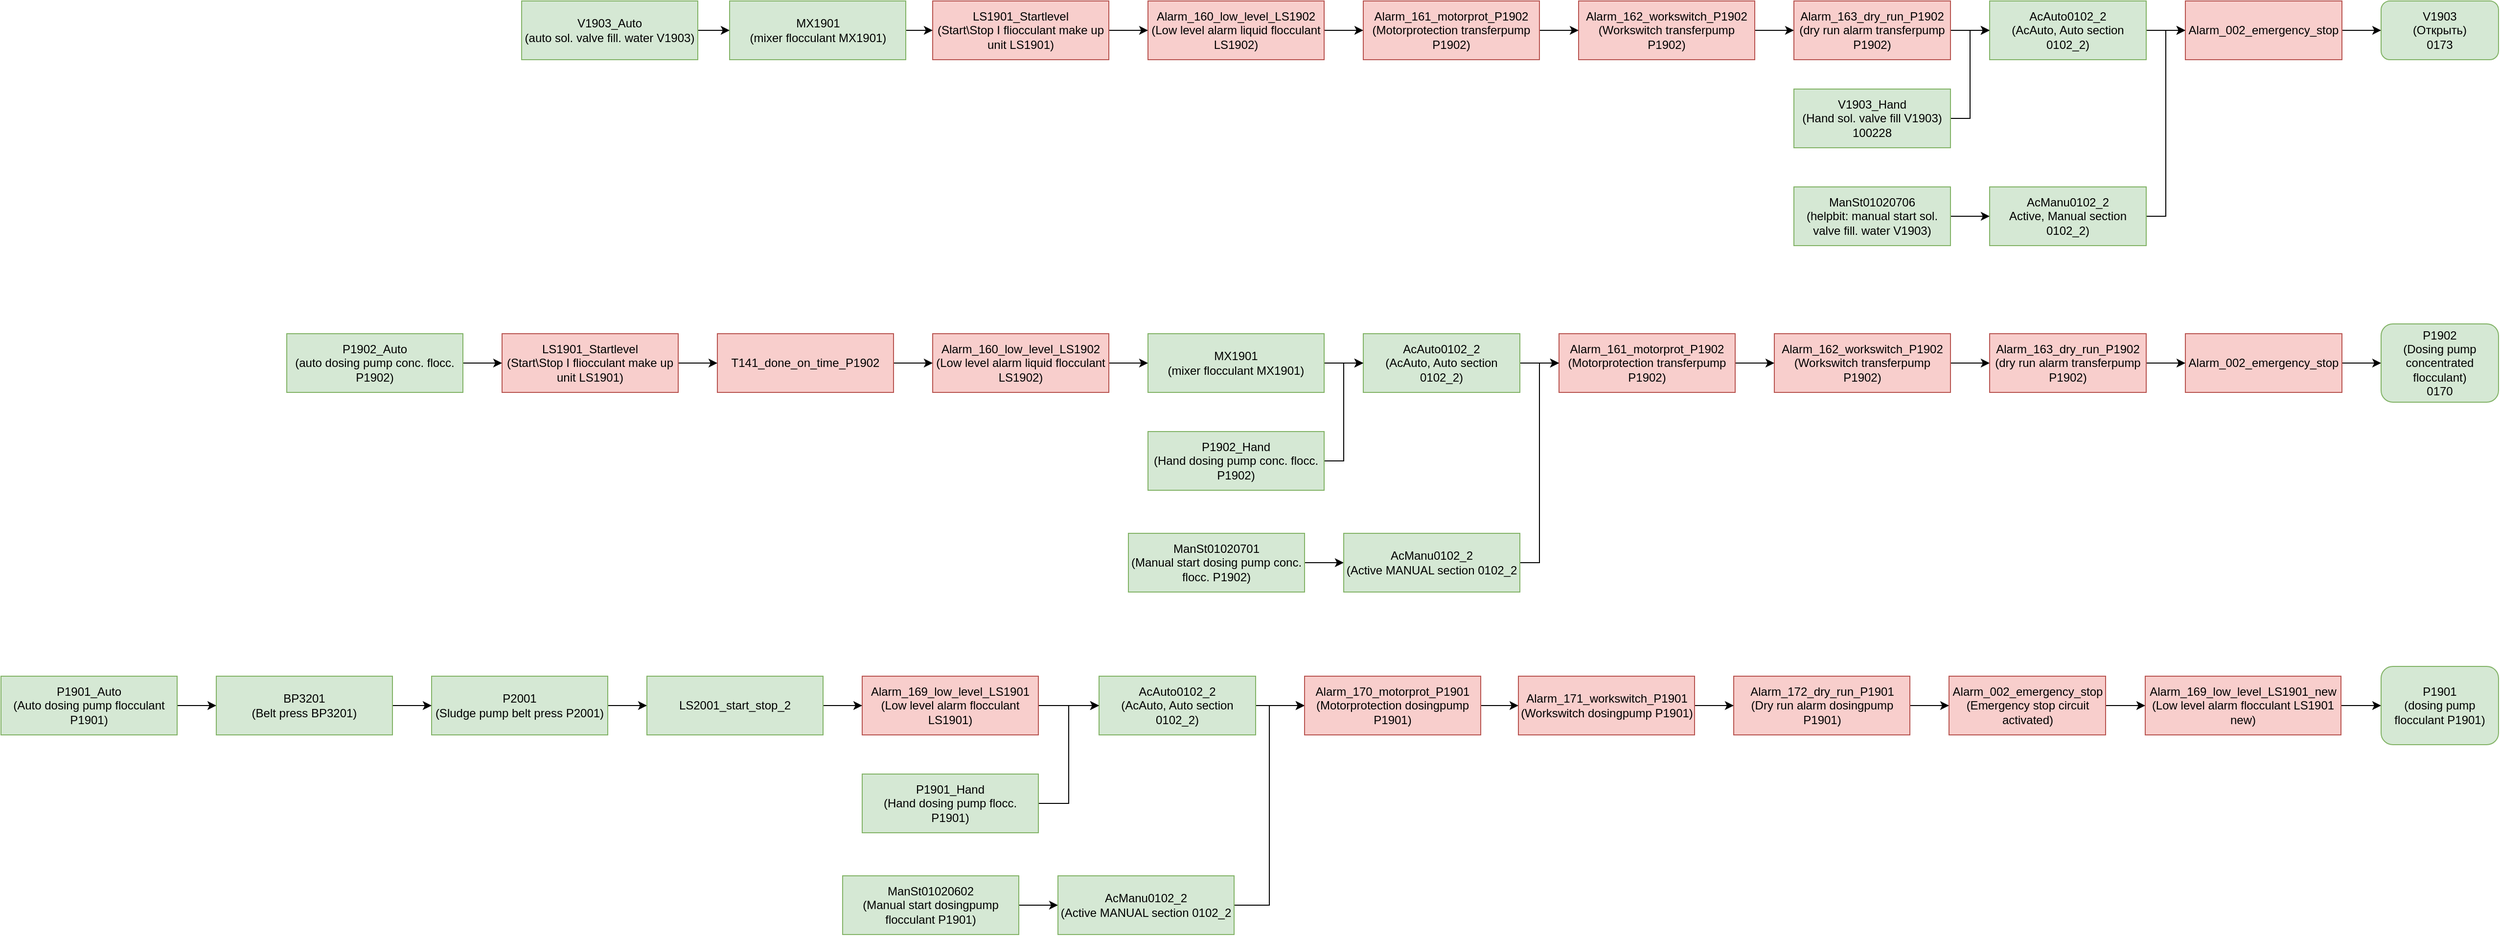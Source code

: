 <mxfile version="10.9.6" type="github"><diagram id="_DR3HkVPAOFvhuubd5vf" name="Страница 1"><mxGraphModel dx="4436" dy="936" grid="1" gridSize="10" guides="1" tooltips="1" connect="1" arrows="1" fold="1" page="1" pageScale="1" pageWidth="827" pageHeight="1169" math="0" shadow="0"><root><mxCell id="0"/><mxCell id="1" parent="0"/><mxCell id="QBD65gSMmwmU_SS30ck2-12" value="V1903&lt;br&gt;(Открыть)&lt;br&gt;0173" style="rounded=1;whiteSpace=wrap;html=1;fillColor=#d5e8d4;strokeColor=#82b366;" parent="1" vertex="1"><mxGeometry x="680" y="40" width="120" height="60" as="geometry"/></mxCell><mxCell id="QBD65gSMmwmU_SS30ck2-31" style="edgeStyle=orthogonalEdgeStyle;rounded=0;orthogonalLoop=1;jettySize=auto;html=1;entryX=0;entryY=0.5;entryDx=0;entryDy=0;" parent="1" source="QBD65gSMmwmU_SS30ck2-13" target="QBD65gSMmwmU_SS30ck2-12" edge="1"><mxGeometry relative="1" as="geometry"/></mxCell><mxCell id="QBD65gSMmwmU_SS30ck2-13" value="Alarm_002_emergency_stop" style="rounded=0;whiteSpace=wrap;html=1;fillColor=#f8cecc;strokeColor=#b85450;" parent="1" vertex="1"><mxGeometry x="480" y="40" width="160" height="60" as="geometry"/></mxCell><mxCell id="QBD65gSMmwmU_SS30ck2-30" style="edgeStyle=orthogonalEdgeStyle;rounded=0;orthogonalLoop=1;jettySize=auto;html=1;entryX=0;entryY=0.5;entryDx=0;entryDy=0;" parent="1" source="QBD65gSMmwmU_SS30ck2-15" target="QBD65gSMmwmU_SS30ck2-13" edge="1"><mxGeometry relative="1" as="geometry"><mxPoint x="470" y="70" as="targetPoint"/></mxGeometry></mxCell><mxCell id="QBD65gSMmwmU_SS30ck2-15" value="AcAuto0102_2&lt;br&gt;(AcAuto, Auto section 0102_2)&lt;br&gt;" style="rounded=0;whiteSpace=wrap;html=1;fillColor=#d5e8d4;strokeColor=#82b366;" parent="1" vertex="1"><mxGeometry x="280" y="40" width="160" height="60" as="geometry"/></mxCell><mxCell id="QBD65gSMmwmU_SS30ck2-29" style="edgeStyle=orthogonalEdgeStyle;rounded=0;orthogonalLoop=1;jettySize=auto;html=1;entryX=0;entryY=0.5;entryDx=0;entryDy=0;" parent="1" source="QBD65gSMmwmU_SS30ck2-16" target="QBD65gSMmwmU_SS30ck2-15" edge="1"><mxGeometry relative="1" as="geometry"/></mxCell><mxCell id="QBD65gSMmwmU_SS30ck2-16" value="Alarm_163_dry_run_P1902&lt;br&gt;(dry run alarm transferpump P1902)&lt;br&gt;" style="rounded=0;whiteSpace=wrap;html=1;fillColor=#f8cecc;strokeColor=#b85450;" parent="1" vertex="1"><mxGeometry x="80" y="40" width="160" height="60" as="geometry"/></mxCell><mxCell id="QBD65gSMmwmU_SS30ck2-28" style="edgeStyle=orthogonalEdgeStyle;rounded=0;orthogonalLoop=1;jettySize=auto;html=1;entryX=0;entryY=0.5;entryDx=0;entryDy=0;" parent="1" source="QBD65gSMmwmU_SS30ck2-17" target="QBD65gSMmwmU_SS30ck2-16" edge="1"><mxGeometry relative="1" as="geometry"/></mxCell><mxCell id="QBD65gSMmwmU_SS30ck2-17" value="Alarm_162_workswitch_P1902&lt;br&gt;(Workswitch transferpump P1902)&lt;br&gt;" style="rounded=0;whiteSpace=wrap;html=1;fillColor=#f8cecc;strokeColor=#b85450;" parent="1" vertex="1"><mxGeometry x="-140" y="40" width="180" height="60" as="geometry"/></mxCell><mxCell id="QBD65gSMmwmU_SS30ck2-27" style="edgeStyle=orthogonalEdgeStyle;rounded=0;orthogonalLoop=1;jettySize=auto;html=1;entryX=0;entryY=0.5;entryDx=0;entryDy=0;" parent="1" source="QBD65gSMmwmU_SS30ck2-18" target="QBD65gSMmwmU_SS30ck2-17" edge="1"><mxGeometry relative="1" as="geometry"/></mxCell><mxCell id="QBD65gSMmwmU_SS30ck2-18" value="Alarm_161_motorprot_P1902&lt;br&gt;(Motorprotection transferpump P1902)&lt;br&gt;" style="rounded=0;whiteSpace=wrap;html=1;fillColor=#f8cecc;strokeColor=#b85450;" parent="1" vertex="1"><mxGeometry x="-360" y="40" width="180" height="60" as="geometry"/></mxCell><mxCell id="QBD65gSMmwmU_SS30ck2-26" style="edgeStyle=orthogonalEdgeStyle;rounded=0;orthogonalLoop=1;jettySize=auto;html=1;entryX=0;entryY=0.5;entryDx=0;entryDy=0;" parent="1" source="QBD65gSMmwmU_SS30ck2-19" target="QBD65gSMmwmU_SS30ck2-18" edge="1"><mxGeometry relative="1" as="geometry"><mxPoint x="-370" y="70" as="targetPoint"/></mxGeometry></mxCell><mxCell id="QBD65gSMmwmU_SS30ck2-19" value="Alarm_160_low_level_LS1902&lt;br&gt;(Low level alarm liquid flocculant LS1902)&lt;br&gt;" style="rounded=0;whiteSpace=wrap;html=1;fillColor=#f8cecc;strokeColor=#b85450;" parent="1" vertex="1"><mxGeometry x="-580" y="40" width="180" height="60" as="geometry"/></mxCell><mxCell id="QBD65gSMmwmU_SS30ck2-25" style="edgeStyle=orthogonalEdgeStyle;rounded=0;orthogonalLoop=1;jettySize=auto;html=1;entryX=0;entryY=0.5;entryDx=0;entryDy=0;" parent="1" source="QBD65gSMmwmU_SS30ck2-20" target="QBD65gSMmwmU_SS30ck2-19" edge="1"><mxGeometry relative="1" as="geometry"/></mxCell><mxCell id="QBD65gSMmwmU_SS30ck2-20" value="LS1901_Startlevel&lt;br&gt;(Start\Stop I fliocculant make up unit LS1901)&lt;br&gt;" style="rounded=0;whiteSpace=wrap;html=1;fillColor=#f8cecc;strokeColor=#b85450;" parent="1" vertex="1"><mxGeometry x="-800" y="40" width="180" height="60" as="geometry"/></mxCell><mxCell id="QBD65gSMmwmU_SS30ck2-24" style="edgeStyle=orthogonalEdgeStyle;rounded=0;orthogonalLoop=1;jettySize=auto;html=1;entryX=0;entryY=0.5;entryDx=0;entryDy=0;" parent="1" source="QBD65gSMmwmU_SS30ck2-21" target="QBD65gSMmwmU_SS30ck2-20" edge="1"><mxGeometry relative="1" as="geometry"/></mxCell><mxCell id="QBD65gSMmwmU_SS30ck2-21" value="MX1901&lt;br&gt;(mixer flocculant MX1901)&lt;br&gt;" style="rounded=0;whiteSpace=wrap;html=1;fillColor=#d5e8d4;strokeColor=#82b366;" parent="1" vertex="1"><mxGeometry x="-1007.5" y="40" width="180" height="60" as="geometry"/></mxCell><mxCell id="QBD65gSMmwmU_SS30ck2-23" style="edgeStyle=orthogonalEdgeStyle;rounded=0;orthogonalLoop=1;jettySize=auto;html=1;entryX=0;entryY=0.5;entryDx=0;entryDy=0;" parent="1" source="QBD65gSMmwmU_SS30ck2-22" target="QBD65gSMmwmU_SS30ck2-21" edge="1"><mxGeometry relative="1" as="geometry"/></mxCell><mxCell id="QBD65gSMmwmU_SS30ck2-22" value="V1903_Auto&lt;br&gt;(auto sol. valve fill. water V1903)&lt;br&gt;" style="rounded=0;whiteSpace=wrap;html=1;fillColor=#d5e8d4;strokeColor=#82b366;" parent="1" vertex="1"><mxGeometry x="-1220" y="40" width="180" height="60" as="geometry"/></mxCell><mxCell id="QBD65gSMmwmU_SS30ck2-34" style="edgeStyle=orthogonalEdgeStyle;rounded=0;orthogonalLoop=1;jettySize=auto;html=1;entryX=0;entryY=0.5;entryDx=0;entryDy=0;" parent="1" source="QBD65gSMmwmU_SS30ck2-32" target="QBD65gSMmwmU_SS30ck2-15" edge="1"><mxGeometry relative="1" as="geometry"/></mxCell><mxCell id="QBD65gSMmwmU_SS30ck2-32" value="V1903_Hand&lt;br&gt;(Hand sol. valve fill V1903)&lt;br&gt;100228" style="rounded=0;whiteSpace=wrap;html=1;fillColor=#d5e8d4;strokeColor=#82b366;" parent="1" vertex="1"><mxGeometry x="80" y="130" width="160" height="60" as="geometry"/></mxCell><mxCell id="QBD65gSMmwmU_SS30ck2-38" style="edgeStyle=orthogonalEdgeStyle;rounded=0;orthogonalLoop=1;jettySize=auto;html=1;entryX=0;entryY=0.5;entryDx=0;entryDy=0;" parent="1" source="QBD65gSMmwmU_SS30ck2-35" target="QBD65gSMmwmU_SS30ck2-13" edge="1"><mxGeometry relative="1" as="geometry"/></mxCell><mxCell id="QBD65gSMmwmU_SS30ck2-35" value="AcManu0102_2&lt;br&gt;Active, Manual section 0102_2)&lt;br&gt;" style="rounded=0;whiteSpace=wrap;html=1;fillColor=#d5e8d4;strokeColor=#82b366;" parent="1" vertex="1"><mxGeometry x="280" y="230" width="160" height="60" as="geometry"/></mxCell><mxCell id="QBD65gSMmwmU_SS30ck2-37" style="edgeStyle=orthogonalEdgeStyle;rounded=0;orthogonalLoop=1;jettySize=auto;html=1;entryX=0;entryY=0.5;entryDx=0;entryDy=0;" parent="1" source="QBD65gSMmwmU_SS30ck2-36" target="QBD65gSMmwmU_SS30ck2-35" edge="1"><mxGeometry relative="1" as="geometry"/></mxCell><mxCell id="QBD65gSMmwmU_SS30ck2-36" value="ManSt01020706&lt;br&gt;(helpbit: manual start sol. valve fill. water V1903)&lt;br&gt;" style="rounded=0;whiteSpace=wrap;html=1;fillColor=#d5e8d4;strokeColor=#82b366;" parent="1" vertex="1"><mxGeometry x="80" y="230" width="160" height="60" as="geometry"/></mxCell><mxCell id="6MPO_rVrWpjjKy6rsZWb-1" value="P1902&lt;br&gt;(Dosing pump concentrated flocculant)&lt;br&gt;0170" style="rounded=1;whiteSpace=wrap;html=1;fillColor=#d5e8d4;strokeColor=#82b366;" vertex="1" parent="1"><mxGeometry x="680" y="370" width="120" height="80" as="geometry"/></mxCell><mxCell id="6MPO_rVrWpjjKy6rsZWb-3" style="edgeStyle=orthogonalEdgeStyle;rounded=0;orthogonalLoop=1;jettySize=auto;html=1;" edge="1" parent="1" source="6MPO_rVrWpjjKy6rsZWb-2" target="6MPO_rVrWpjjKy6rsZWb-1"><mxGeometry relative="1" as="geometry"/></mxCell><mxCell id="6MPO_rVrWpjjKy6rsZWb-2" value="Alarm_002_emergency_stop" style="rounded=0;whiteSpace=wrap;html=1;fillColor=#f8cecc;strokeColor=#b85450;" vertex="1" parent="1"><mxGeometry x="480" y="380" width="160" height="60" as="geometry"/></mxCell><mxCell id="6MPO_rVrWpjjKy6rsZWb-21" style="edgeStyle=orthogonalEdgeStyle;rounded=0;orthogonalLoop=1;jettySize=auto;html=1;" edge="1" parent="1" source="6MPO_rVrWpjjKy6rsZWb-4" target="6MPO_rVrWpjjKy6rsZWb-2"><mxGeometry relative="1" as="geometry"/></mxCell><mxCell id="6MPO_rVrWpjjKy6rsZWb-4" value="Alarm_163_dry_run_P1902&lt;br&gt;(dry run alarm transferpump P1902)&lt;br&gt;" style="rounded=0;whiteSpace=wrap;html=1;fillColor=#f8cecc;strokeColor=#b85450;" vertex="1" parent="1"><mxGeometry x="280" y="380" width="160" height="60" as="geometry"/></mxCell><mxCell id="6MPO_rVrWpjjKy6rsZWb-20" style="edgeStyle=orthogonalEdgeStyle;rounded=0;orthogonalLoop=1;jettySize=auto;html=1;" edge="1" parent="1" source="6MPO_rVrWpjjKy6rsZWb-5" target="6MPO_rVrWpjjKy6rsZWb-4"><mxGeometry relative="1" as="geometry"/></mxCell><mxCell id="6MPO_rVrWpjjKy6rsZWb-5" value="Alarm_162_workswitch_P1902&lt;br&gt;(Workswitch transferpump P1902)&lt;br&gt;" style="rounded=0;whiteSpace=wrap;html=1;fillColor=#f8cecc;strokeColor=#b85450;" vertex="1" parent="1"><mxGeometry x="60" y="380" width="180" height="60" as="geometry"/></mxCell><mxCell id="6MPO_rVrWpjjKy6rsZWb-19" style="edgeStyle=orthogonalEdgeStyle;rounded=0;orthogonalLoop=1;jettySize=auto;html=1;entryX=0;entryY=0.5;entryDx=0;entryDy=0;" edge="1" parent="1" source="6MPO_rVrWpjjKy6rsZWb-6" target="6MPO_rVrWpjjKy6rsZWb-5"><mxGeometry relative="1" as="geometry"/></mxCell><mxCell id="6MPO_rVrWpjjKy6rsZWb-6" value="Alarm_161_motorprot_P1902&lt;br&gt;(Motorprotection transferpump P1902)&lt;br&gt;" style="rounded=0;whiteSpace=wrap;html=1;fillColor=#f8cecc;strokeColor=#b85450;" vertex="1" parent="1"><mxGeometry x="-160" y="380" width="180" height="60" as="geometry"/></mxCell><mxCell id="6MPO_rVrWpjjKy6rsZWb-18" style="edgeStyle=orthogonalEdgeStyle;rounded=0;orthogonalLoop=1;jettySize=auto;html=1;" edge="1" parent="1" source="6MPO_rVrWpjjKy6rsZWb-7" target="6MPO_rVrWpjjKy6rsZWb-6"><mxGeometry relative="1" as="geometry"/></mxCell><mxCell id="6MPO_rVrWpjjKy6rsZWb-7" value="AcAuto0102_2&lt;br&gt;(AcAuto, Auto section 0102_2)&lt;br&gt;" style="rounded=0;whiteSpace=wrap;html=1;fillColor=#d5e8d4;strokeColor=#82b366;" vertex="1" parent="1"><mxGeometry x="-360" y="380" width="160" height="60" as="geometry"/></mxCell><mxCell id="6MPO_rVrWpjjKy6rsZWb-17" style="edgeStyle=orthogonalEdgeStyle;rounded=0;orthogonalLoop=1;jettySize=auto;html=1;" edge="1" parent="1" source="6MPO_rVrWpjjKy6rsZWb-8" target="6MPO_rVrWpjjKy6rsZWb-7"><mxGeometry relative="1" as="geometry"/></mxCell><mxCell id="6MPO_rVrWpjjKy6rsZWb-8" value="MX1901&lt;br&gt;(mixer flocculant MX1901)&lt;br&gt;" style="rounded=0;whiteSpace=wrap;html=1;fillColor=#d5e8d4;strokeColor=#82b366;" vertex="1" parent="1"><mxGeometry x="-580" y="380" width="180" height="60" as="geometry"/></mxCell><mxCell id="6MPO_rVrWpjjKy6rsZWb-16" style="edgeStyle=orthogonalEdgeStyle;rounded=0;orthogonalLoop=1;jettySize=auto;html=1;" edge="1" parent="1" source="6MPO_rVrWpjjKy6rsZWb-9" target="6MPO_rVrWpjjKy6rsZWb-8"><mxGeometry relative="1" as="geometry"/></mxCell><mxCell id="6MPO_rVrWpjjKy6rsZWb-9" value="Alarm_160_low_level_LS1902&lt;br&gt;(Low level alarm liquid flocculant LS1902)&lt;br&gt;" style="rounded=0;whiteSpace=wrap;html=1;fillColor=#f8cecc;strokeColor=#b85450;" vertex="1" parent="1"><mxGeometry x="-800" y="380" width="180" height="60" as="geometry"/></mxCell><mxCell id="6MPO_rVrWpjjKy6rsZWb-15" style="edgeStyle=orthogonalEdgeStyle;rounded=0;orthogonalLoop=1;jettySize=auto;html=1;" edge="1" parent="1" source="6MPO_rVrWpjjKy6rsZWb-10" target="6MPO_rVrWpjjKy6rsZWb-9"><mxGeometry relative="1" as="geometry"/></mxCell><mxCell id="6MPO_rVrWpjjKy6rsZWb-10" value="T141_done_on_time_P1902" style="rounded=0;whiteSpace=wrap;html=1;fillColor=#f8cecc;strokeColor=#b85450;" vertex="1" parent="1"><mxGeometry x="-1020" y="380" width="180" height="60" as="geometry"/></mxCell><mxCell id="6MPO_rVrWpjjKy6rsZWb-14" style="edgeStyle=orthogonalEdgeStyle;rounded=0;orthogonalLoop=1;jettySize=auto;html=1;" edge="1" parent="1" source="6MPO_rVrWpjjKy6rsZWb-11" target="6MPO_rVrWpjjKy6rsZWb-10"><mxGeometry relative="1" as="geometry"/></mxCell><mxCell id="6MPO_rVrWpjjKy6rsZWb-11" value="LS1901_Startlevel&lt;br&gt;(Start\Stop I fliocculant make up unit LS1901)&lt;br&gt;" style="rounded=0;whiteSpace=wrap;html=1;fillColor=#f8cecc;strokeColor=#b85450;" vertex="1" parent="1"><mxGeometry x="-1240" y="380" width="180" height="60" as="geometry"/></mxCell><mxCell id="6MPO_rVrWpjjKy6rsZWb-13" style="edgeStyle=orthogonalEdgeStyle;rounded=0;orthogonalLoop=1;jettySize=auto;html=1;" edge="1" parent="1" source="6MPO_rVrWpjjKy6rsZWb-12" target="6MPO_rVrWpjjKy6rsZWb-11"><mxGeometry relative="1" as="geometry"/></mxCell><mxCell id="6MPO_rVrWpjjKy6rsZWb-12" value="P1902_Auto&lt;br&gt;(auto dosing pump conc. flocc. P1902)" style="rounded=0;whiteSpace=wrap;html=1;fillColor=#d5e8d4;strokeColor=#82b366;" vertex="1" parent="1"><mxGeometry x="-1460" y="380" width="180" height="60" as="geometry"/></mxCell><mxCell id="6MPO_rVrWpjjKy6rsZWb-23" style="edgeStyle=orthogonalEdgeStyle;rounded=0;orthogonalLoop=1;jettySize=auto;html=1;entryX=0;entryY=0.5;entryDx=0;entryDy=0;" edge="1" parent="1" source="6MPO_rVrWpjjKy6rsZWb-22" target="6MPO_rVrWpjjKy6rsZWb-7"><mxGeometry relative="1" as="geometry"/></mxCell><mxCell id="6MPO_rVrWpjjKy6rsZWb-22" value="P1902_Hand&lt;br&gt;(Hand dosing pump conc. flocc. P1902)" style="rounded=0;whiteSpace=wrap;html=1;fillColor=#d5e8d4;strokeColor=#82b366;" vertex="1" parent="1"><mxGeometry x="-580" y="480" width="180" height="60" as="geometry"/></mxCell><mxCell id="6MPO_rVrWpjjKy6rsZWb-26" style="edgeStyle=orthogonalEdgeStyle;rounded=0;orthogonalLoop=1;jettySize=auto;html=1;" edge="1" parent="1" source="6MPO_rVrWpjjKy6rsZWb-24" target="6MPO_rVrWpjjKy6rsZWb-25"><mxGeometry relative="1" as="geometry"/></mxCell><mxCell id="6MPO_rVrWpjjKy6rsZWb-24" value="ManSt01020701&lt;br&gt;(Manual start dosing pump conc. flocc. P1902)" style="rounded=0;whiteSpace=wrap;html=1;fillColor=#d5e8d4;strokeColor=#82b366;" vertex="1" parent="1"><mxGeometry x="-600" y="584" width="180" height="60" as="geometry"/></mxCell><mxCell id="6MPO_rVrWpjjKy6rsZWb-27" style="edgeStyle=orthogonalEdgeStyle;rounded=0;orthogonalLoop=1;jettySize=auto;html=1;entryX=0;entryY=0.5;entryDx=0;entryDy=0;" edge="1" parent="1" source="6MPO_rVrWpjjKy6rsZWb-25" target="6MPO_rVrWpjjKy6rsZWb-6"><mxGeometry relative="1" as="geometry"/></mxCell><mxCell id="6MPO_rVrWpjjKy6rsZWb-25" value="AcManu0102_2&lt;br&gt;(Active MANUAL section 0102_2" style="rounded=0;whiteSpace=wrap;html=1;fillColor=#d5e8d4;strokeColor=#82b366;" vertex="1" parent="1"><mxGeometry x="-380" y="584" width="180" height="60" as="geometry"/></mxCell><mxCell id="6MPO_rVrWpjjKy6rsZWb-28" value="P1901&lt;br&gt;(dosing pump flocculant P1901)" style="rounded=1;whiteSpace=wrap;html=1;fillColor=#d5e8d4;strokeColor=#82b366;" vertex="1" parent="1"><mxGeometry x="680" y="720" width="120" height="80" as="geometry"/></mxCell><mxCell id="6MPO_rVrWpjjKy6rsZWb-29" style="edgeStyle=orthogonalEdgeStyle;rounded=0;orthogonalLoop=1;jettySize=auto;html=1;" edge="1" source="6MPO_rVrWpjjKy6rsZWb-30" target="6MPO_rVrWpjjKy6rsZWb-28" parent="1"><mxGeometry relative="1" as="geometry"/></mxCell><mxCell id="6MPO_rVrWpjjKy6rsZWb-30" value="Alarm_169_low_level_LS1901_new&lt;br&gt;(Low level alarm flocculant LS1901 new)" style="rounded=0;whiteSpace=wrap;html=1;fillColor=#f8cecc;strokeColor=#b85450;" vertex="1" parent="1"><mxGeometry x="439" y="730" width="200" height="60" as="geometry"/></mxCell><mxCell id="6MPO_rVrWpjjKy6rsZWb-55" style="edgeStyle=orthogonalEdgeStyle;rounded=0;orthogonalLoop=1;jettySize=auto;html=1;" edge="1" parent="1" source="6MPO_rVrWpjjKy6rsZWb-32" target="6MPO_rVrWpjjKy6rsZWb-30"><mxGeometry relative="1" as="geometry"/></mxCell><mxCell id="6MPO_rVrWpjjKy6rsZWb-32" value="Alarm_002_emergency_stop&lt;br&gt;(Emergency stop circuit activated)" style="rounded=0;whiteSpace=wrap;html=1;fillColor=#f8cecc;strokeColor=#b85450;" vertex="1" parent="1"><mxGeometry x="238.5" y="730" width="160" height="60" as="geometry"/></mxCell><mxCell id="6MPO_rVrWpjjKy6rsZWb-33" style="edgeStyle=orthogonalEdgeStyle;rounded=0;orthogonalLoop=1;jettySize=auto;html=1;" edge="1" source="6MPO_rVrWpjjKy6rsZWb-34" target="6MPO_rVrWpjjKy6rsZWb-32" parent="1"><mxGeometry relative="1" as="geometry"/></mxCell><mxCell id="6MPO_rVrWpjjKy6rsZWb-34" value="Alarm_172_dry_run_P1901&lt;br&gt;(Dry run alarm dosingpump P1901)" style="rounded=0;whiteSpace=wrap;html=1;fillColor=#f8cecc;strokeColor=#b85450;" vertex="1" parent="1"><mxGeometry x="18.5" y="730" width="180" height="60" as="geometry"/></mxCell><mxCell id="6MPO_rVrWpjjKy6rsZWb-35" style="edgeStyle=orthogonalEdgeStyle;rounded=0;orthogonalLoop=1;jettySize=auto;html=1;entryX=0;entryY=0.5;entryDx=0;entryDy=0;" edge="1" source="6MPO_rVrWpjjKy6rsZWb-36" target="6MPO_rVrWpjjKy6rsZWb-34" parent="1"><mxGeometry relative="1" as="geometry"/></mxCell><mxCell id="6MPO_rVrWpjjKy6rsZWb-36" value="Alarm_171_workswitch_P1901&lt;br&gt;(Workswitch dosingpump P1901)" style="rounded=0;whiteSpace=wrap;html=1;fillColor=#f8cecc;strokeColor=#b85450;" vertex="1" parent="1"><mxGeometry x="-201.5" y="730" width="180" height="60" as="geometry"/></mxCell><mxCell id="6MPO_rVrWpjjKy6rsZWb-57" style="edgeStyle=orthogonalEdgeStyle;rounded=0;orthogonalLoop=1;jettySize=auto;html=1;entryX=0;entryY=0.5;entryDx=0;entryDy=0;" edge="1" parent="1" source="6MPO_rVrWpjjKy6rsZWb-38" target="6MPO_rVrWpjjKy6rsZWb-56"><mxGeometry relative="1" as="geometry"/></mxCell><mxCell id="6MPO_rVrWpjjKy6rsZWb-38" value="AcAuto0102_2&lt;br&gt;(AcAuto, Auto section 0102_2)&lt;br&gt;" style="rounded=0;whiteSpace=wrap;html=1;fillColor=#d5e8d4;strokeColor=#82b366;" vertex="1" parent="1"><mxGeometry x="-630" y="730" width="160" height="60" as="geometry"/></mxCell><mxCell id="6MPO_rVrWpjjKy6rsZWb-60" style="edgeStyle=orthogonalEdgeStyle;rounded=0;orthogonalLoop=1;jettySize=auto;html=1;entryX=0;entryY=0.5;entryDx=0;entryDy=0;" edge="1" parent="1" source="6MPO_rVrWpjjKy6rsZWb-40" target="6MPO_rVrWpjjKy6rsZWb-38"><mxGeometry relative="1" as="geometry"/></mxCell><mxCell id="6MPO_rVrWpjjKy6rsZWb-40" value="Alarm_169_low_level_LS1901&lt;br&gt;(Low level alarm flocculant LS1901)" style="rounded=0;whiteSpace=wrap;html=1;fillColor=#f8cecc;strokeColor=#b85450;" vertex="1" parent="1"><mxGeometry x="-872" y="730" width="180" height="60" as="geometry"/></mxCell><mxCell id="6MPO_rVrWpjjKy6rsZWb-41" style="edgeStyle=orthogonalEdgeStyle;rounded=0;orthogonalLoop=1;jettySize=auto;html=1;" edge="1" source="6MPO_rVrWpjjKy6rsZWb-42" target="6MPO_rVrWpjjKy6rsZWb-40" parent="1"><mxGeometry relative="1" as="geometry"/></mxCell><mxCell id="6MPO_rVrWpjjKy6rsZWb-42" value="LS2001_start_stop_2" style="rounded=0;whiteSpace=wrap;html=1;fillColor=#d5e8d4;strokeColor=#82b366;" vertex="1" parent="1"><mxGeometry x="-1092" y="730" width="180" height="60" as="geometry"/></mxCell><mxCell id="6MPO_rVrWpjjKy6rsZWb-43" style="edgeStyle=orthogonalEdgeStyle;rounded=0;orthogonalLoop=1;jettySize=auto;html=1;" edge="1" source="6MPO_rVrWpjjKy6rsZWb-44" target="6MPO_rVrWpjjKy6rsZWb-42" parent="1"><mxGeometry relative="1" as="geometry"/></mxCell><mxCell id="6MPO_rVrWpjjKy6rsZWb-44" value="P2001&lt;br&gt;(Sludge pump belt press P2001)" style="rounded=0;whiteSpace=wrap;html=1;fillColor=#d5e8d4;strokeColor=#82b366;" vertex="1" parent="1"><mxGeometry x="-1312" y="730" width="180" height="60" as="geometry"/></mxCell><mxCell id="6MPO_rVrWpjjKy6rsZWb-45" style="edgeStyle=orthogonalEdgeStyle;rounded=0;orthogonalLoop=1;jettySize=auto;html=1;" edge="1" source="6MPO_rVrWpjjKy6rsZWb-46" target="6MPO_rVrWpjjKy6rsZWb-44" parent="1"><mxGeometry relative="1" as="geometry"/></mxCell><mxCell id="6MPO_rVrWpjjKy6rsZWb-46" value="BP3201&lt;br&gt;(Belt press BP3201)" style="rounded=0;whiteSpace=wrap;html=1;fillColor=#d5e8d4;strokeColor=#82b366;" vertex="1" parent="1"><mxGeometry x="-1532" y="730" width="180" height="60" as="geometry"/></mxCell><mxCell id="6MPO_rVrWpjjKy6rsZWb-47" style="edgeStyle=orthogonalEdgeStyle;rounded=0;orthogonalLoop=1;jettySize=auto;html=1;" edge="1" source="6MPO_rVrWpjjKy6rsZWb-48" target="6MPO_rVrWpjjKy6rsZWb-46" parent="1"><mxGeometry relative="1" as="geometry"/></mxCell><mxCell id="6MPO_rVrWpjjKy6rsZWb-48" value="P1901_Auto&lt;br&gt;(Auto dosing pump flocculant P1901)" style="rounded=0;whiteSpace=wrap;html=1;fillColor=#d5e8d4;strokeColor=#82b366;" vertex="1" parent="1"><mxGeometry x="-1752" y="730" width="180" height="60" as="geometry"/></mxCell><mxCell id="6MPO_rVrWpjjKy6rsZWb-49" style="edgeStyle=orthogonalEdgeStyle;rounded=0;orthogonalLoop=1;jettySize=auto;html=1;entryX=0;entryY=0.5;entryDx=0;entryDy=0;" edge="1" source="6MPO_rVrWpjjKy6rsZWb-50" target="6MPO_rVrWpjjKy6rsZWb-38" parent="1"><mxGeometry relative="1" as="geometry"/></mxCell><mxCell id="6MPO_rVrWpjjKy6rsZWb-50" value="P1901_Hand&lt;br&gt;(Hand dosing pump flocc. P1901)" style="rounded=0;whiteSpace=wrap;html=1;fillColor=#d5e8d4;strokeColor=#82b366;" vertex="1" parent="1"><mxGeometry x="-872" y="830" width="180" height="60" as="geometry"/></mxCell><mxCell id="6MPO_rVrWpjjKy6rsZWb-51" style="edgeStyle=orthogonalEdgeStyle;rounded=0;orthogonalLoop=1;jettySize=auto;html=1;" edge="1" source="6MPO_rVrWpjjKy6rsZWb-52" target="6MPO_rVrWpjjKy6rsZWb-54" parent="1"><mxGeometry relative="1" as="geometry"/></mxCell><mxCell id="6MPO_rVrWpjjKy6rsZWb-52" value="ManSt01020602&lt;br&gt;(Manual start dosingpump flocculant P1901)" style="rounded=0;whiteSpace=wrap;html=1;fillColor=#d5e8d4;strokeColor=#82b366;" vertex="1" parent="1"><mxGeometry x="-892" y="934" width="180" height="60" as="geometry"/></mxCell><mxCell id="6MPO_rVrWpjjKy6rsZWb-59" style="edgeStyle=orthogonalEdgeStyle;rounded=0;orthogonalLoop=1;jettySize=auto;html=1;entryX=0;entryY=0.5;entryDx=0;entryDy=0;" edge="1" parent="1" source="6MPO_rVrWpjjKy6rsZWb-54" target="6MPO_rVrWpjjKy6rsZWb-56"><mxGeometry relative="1" as="geometry"/></mxCell><mxCell id="6MPO_rVrWpjjKy6rsZWb-54" value="AcManu0102_2&lt;br&gt;(Active MANUAL section 0102_2" style="rounded=0;whiteSpace=wrap;html=1;fillColor=#d5e8d4;strokeColor=#82b366;" vertex="1" parent="1"><mxGeometry x="-672" y="934" width="180" height="60" as="geometry"/></mxCell><mxCell id="6MPO_rVrWpjjKy6rsZWb-58" style="edgeStyle=orthogonalEdgeStyle;rounded=0;orthogonalLoop=1;jettySize=auto;html=1;" edge="1" parent="1" source="6MPO_rVrWpjjKy6rsZWb-56" target="6MPO_rVrWpjjKy6rsZWb-36"><mxGeometry relative="1" as="geometry"/></mxCell><mxCell id="6MPO_rVrWpjjKy6rsZWb-56" value="Alarm_170_motorprot_P1901&lt;br&gt;(Motorprotection dosingpump P1901)" style="rounded=0;whiteSpace=wrap;html=1;fillColor=#f8cecc;strokeColor=#b85450;" vertex="1" parent="1"><mxGeometry x="-420" y="730" width="180" height="60" as="geometry"/></mxCell></root></mxGraphModel></diagram></mxfile>